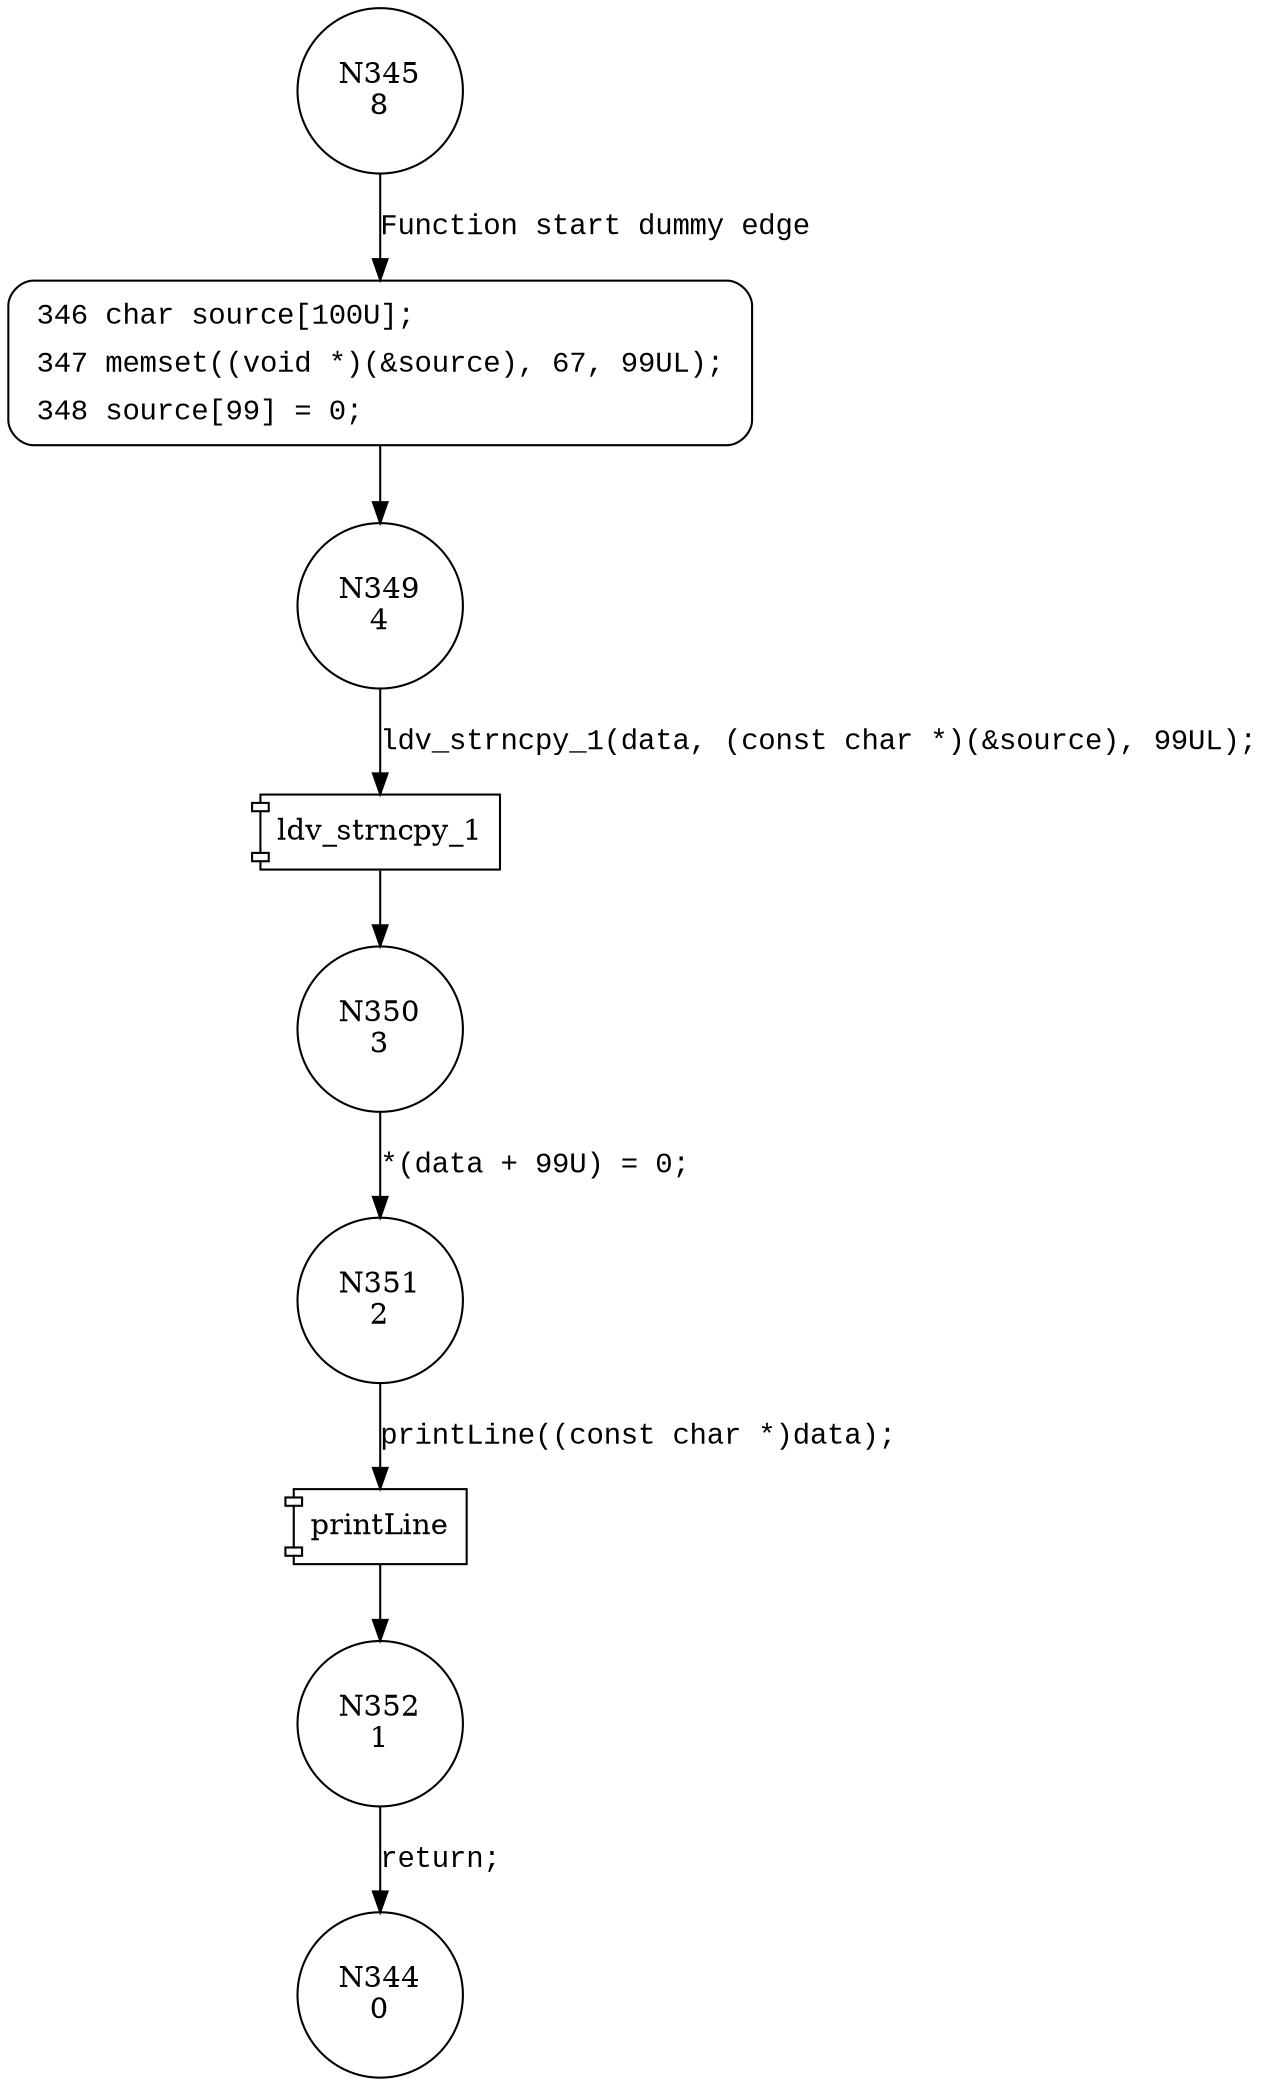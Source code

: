 digraph CWE121_Stack_Based_Buffer_Overflow__CWE805_char_declare_ncpy_41_badSink {
345 [shape="circle" label="N345\n8"]
346 [shape="circle" label="N346\n7"]
349 [shape="circle" label="N349\n4"]
350 [shape="circle" label="N350\n3"]
351 [shape="circle" label="N351\n2"]
352 [shape="circle" label="N352\n1"]
344 [shape="circle" label="N344\n0"]
346 [style="filled,bold" penwidth="1" fillcolor="white" fontname="Courier New" shape="Mrecord" label=<<table border="0" cellborder="0" cellpadding="3" bgcolor="white"><tr><td align="right">346</td><td align="left">char source[100U];</td></tr><tr><td align="right">347</td><td align="left">memset((void *)(&amp;source), 67, 99UL);</td></tr><tr><td align="right">348</td><td align="left">source[99] = 0;</td></tr></table>>]
346 -> 349[label=""]
345 -> 346 [label="Function start dummy edge" fontname="Courier New"]
100019 [shape="component" label="ldv_strncpy_1"]
349 -> 100019 [label="ldv_strncpy_1(data, (const char *)(&source), 99UL);" fontname="Courier New"]
100019 -> 350 [label="" fontname="Courier New"]
100020 [shape="component" label="printLine"]
351 -> 100020 [label="printLine((const char *)data);" fontname="Courier New"]
100020 -> 352 [label="" fontname="Courier New"]
350 -> 351 [label="*(data + 99U) = 0;" fontname="Courier New"]
352 -> 344 [label="return;" fontname="Courier New"]
}